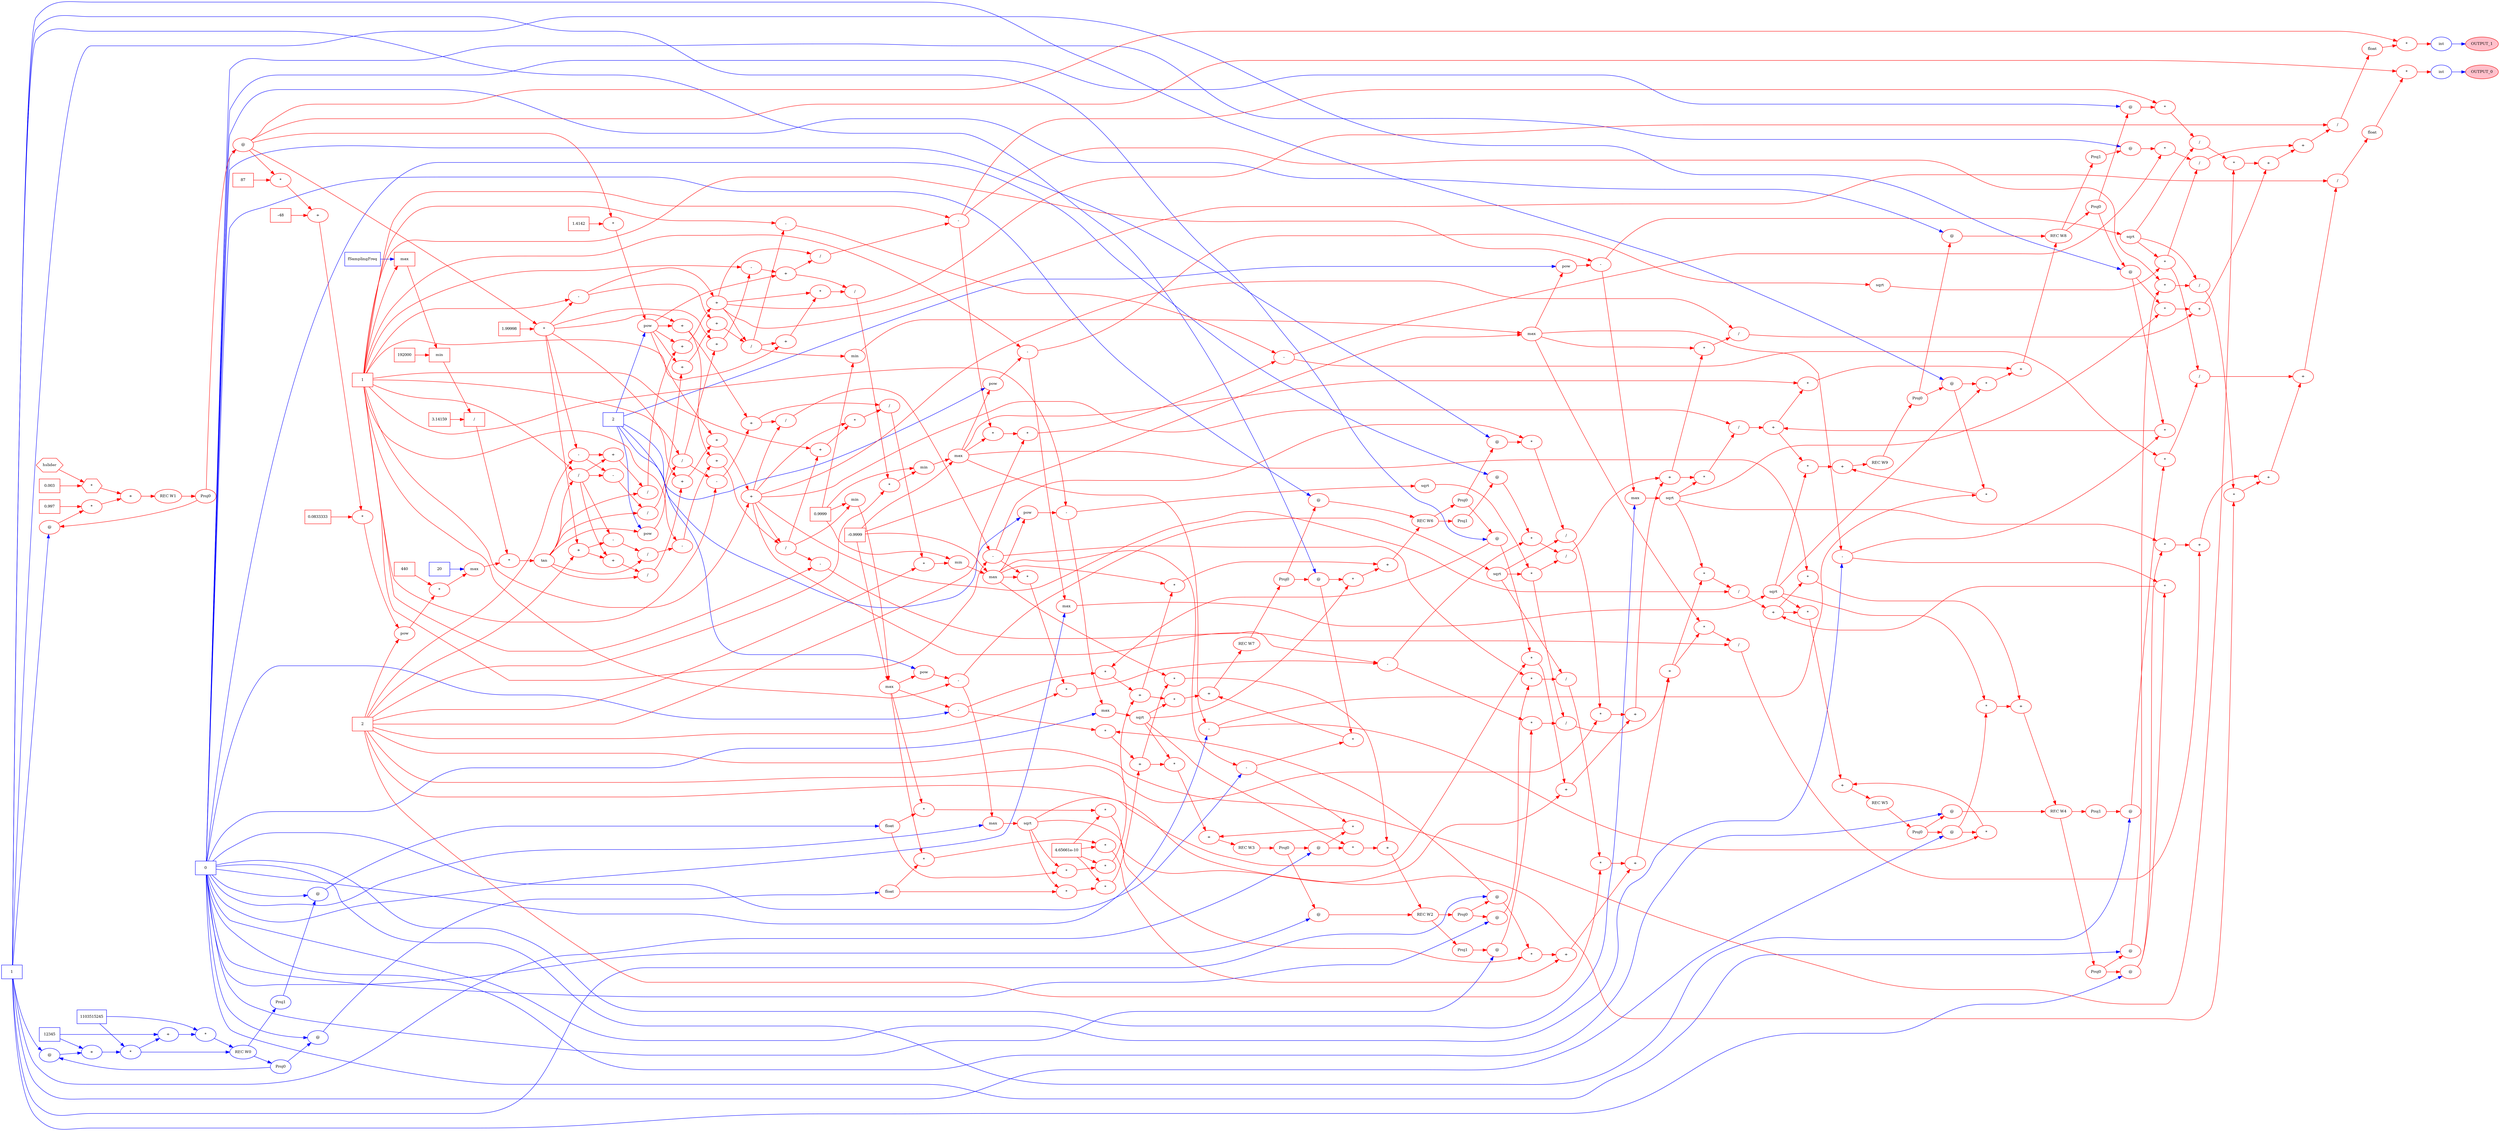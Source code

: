 strict digraph loopgraph {
    rankdir=LR; node [fontsize=10];
S0x7fbb39154310[label="int" color="blue" shape="ellipse"];
S0x7fbb39154920[label="*" color="red" shape="ellipse"];
S0x7fbb39154220[label="float" color="red" shape="ellipse"];
S0x7fbb39154880[label="/" color="red" shape="ellipse"];
S0x7fbb391546b0[label="+" color="red" shape="ellipse"];
S0x7fbb39152890[label="+" color="red" shape="ellipse"];
S0x7fbb39150b80[label="+" color="red" shape="ellipse"];
S0x7fbb3914e660[label="/" color="red" shape="ellipse"];
S0x7fbb3914e5a0[label="*" color="red" shape="ellipse"];
S0x7fbb3914c9b0[label="+" color="red" shape="ellipse"];
S0x7fbb3914a7d0[label="+" color="red" shape="ellipse"];
S0x7fbb39148a00[label="+" color="red" shape="ellipse"];
S0x7fbb39145a10[label="*" color="red" shape="ellipse"];
S0x7fbb39141800[label="4.65661e-10" color="red" shape="box"];
S0x7fbb39141800 -> S0x7fbb39145a10[ color="red"];
S0x7fbb39145840[label="*" color="red" shape="ellipse"];
S0x7fbb39130200[label="float" color="red" shape="ellipse"];
S0x7fbb3925cae0[label="@" color="blue" shape="ellipse"];
S0x7fbb3925c050[label="Proj0" color="blue" shape="ellipse"];
S0x7fbb3925bdb0[label="REC W0" color="blue" shape="ellipse"];
S0x7fbb39141510[label="*" color="blue" shape="ellipse"];
S0x7fbb36c08670[label="1103515245" color="blue" shape="box"];
S0x7fbb36c08670 -> S0x7fbb39141510[ color="blue"];
S0x7fbb39141300[label="+" color="blue" shape="ellipse"];
S0x7fbb39141250[label="*" color="blue" shape="ellipse"];
S0x7fbb36c08670 -> S0x7fbb39141250[ color="blue"];
S0x7fbb39140f50[label="+" color="blue" shape="ellipse"];
S0x7fbb39140ea0[label="@" color="blue" shape="ellipse"];
S0x7fbb3925c050 -> S0x7fbb39140ea0[ color="blue"];
S0x7fbb36e05950[label="1" color="blue" shape="box"];
S0x7fbb36e05950 -> S0x7fbb39140ea0[ color="blue"];
S0x7fbb39140ea0 -> S0x7fbb39140f50[ color="blue"];
S0x7fbb36c08470[label="12345" color="blue" shape="box"];
S0x7fbb36c08470 -> S0x7fbb39140f50[ color="blue"];
S0x7fbb39140f50 -> S0x7fbb39141250[ color="blue"];
S0x7fbb39141250 -> S0x7fbb39141300[ color="blue"];
S0x7fbb36c08470 -> S0x7fbb39141300[ color="blue"];
S0x7fbb39141300 -> S0x7fbb39141510[ color="blue"];
S0x7fbb39141510 -> S0x7fbb3925bdb0[ color="blue"];
S0x7fbb39141250 -> S0x7fbb3925bdb0[ color="blue"];
S0x7fbb3925bdb0 -> S0x7fbb3925c050[ color="blue"];
S0x7fbb3925c050 -> S0x7fbb3925cae0[ color="blue"];
S0x7fbb36e054b0[label="0" color="blue" shape="box"];
S0x7fbb36e054b0 -> S0x7fbb3925cae0[ color="blue"];
S0x7fbb3925cae0 -> S0x7fbb39130200[ color="blue"];
S0x7fbb39130200 -> S0x7fbb39145840[ color="red"];
S0x7fbb39144f30[label="max" color="red" shape="ellipse"];
S0x7fbb36f79960[label="-0.9999" color="red" shape="box"];
S0x7fbb36f79960 -> S0x7fbb39144f30[ color="red"];
S0x7fbb39144eb0[label="min" color="red" shape="ellipse"];
S0x7fbb36d86e80[label="0.9999" color="red" shape="box"];
S0x7fbb36d86e80 -> S0x7fbb39144eb0[ color="red"];
S0x7fbb391455b0[label="/" color="red" shape="ellipse"];
S0x7fbb391447b0[label="+" color="red" shape="ellipse"];
S0x7fbb39142690[label="+" color="red" shape="ellipse"];
S0x7fbb39142230[label="*" color="red" shape="ellipse"];
S0x7fbb36ccbb90[label="1.99998" color="red" shape="box"];
S0x7fbb36ccbb90 -> S0x7fbb39142230[ color="red"];
S0x7fbb3925dd00[label="@" color="red" shape="ellipse"];
S0x7fbb3925d2a0[label="Proj0" color="red" shape="ellipse"];
S0x7fbb3925d040[label="REC W1" color="red" shape="ellipse"];
S0x7fbb39141ff0[label="+" color="red" shape="ellipse"];
S0x7fbb36e18a20[label="*" color="red" shape="hexagon"];
S0x7fbb36d19d60[label="0.003" color="red" shape="box"];
S0x7fbb36d19d60 -> S0x7fbb36e18a20[ color="red"];
S0x7fbb36e16da0[label="hslider" color="red" shape="hexagon"];
S0x7fbb36e16da0 -> S0x7fbb36e18a20[ color="red"];
S0x7fbb36e18a20 -> S0x7fbb39141ff0[ color="red"];
S0x7fbb39141dc0[label="*" color="red" shape="ellipse"];
S0x7fbb36d053e0[label="0.997" color="red" shape="box"];
S0x7fbb36d053e0 -> S0x7fbb39141dc0[ color="red"];
S0x7fbb39141b30[label="@" color="red" shape="ellipse"];
S0x7fbb3925d2a0 -> S0x7fbb39141b30[ color="red"];
S0x7fbb36e05950 -> S0x7fbb39141b30[ color="blue"];
S0x7fbb39141b30 -> S0x7fbb39141dc0[ color="red"];
S0x7fbb39141dc0 -> S0x7fbb39141ff0[ color="red"];
S0x7fbb39141ff0 -> S0x7fbb3925d040[ color="red"];
S0x7fbb3925d040 -> S0x7fbb3925d2a0[ color="red"];
S0x7fbb3925d2a0 -> S0x7fbb3925dd00[ color="red"];
S0x7fbb36e054b0 -> S0x7fbb3925dd00[ color="blue"];
S0x7fbb3925dd00 -> S0x7fbb39142230[ color="red"];
S0x7fbb39142230 -> S0x7fbb39142690[ color="red"];
S0x7fbb3925dfe0[label="pow" color="red" shape="ellipse"];
S0x7fbb3925dd80[label="*" color="red" shape="ellipse"];
S0x7fbb36cc8840[label="1.4142" color="red" shape="box"];
S0x7fbb36cc8840 -> S0x7fbb3925dd80[ color="red"];
S0x7fbb3925dd00 -> S0x7fbb3925dd80[ color="red"];
S0x7fbb3925dd80 -> S0x7fbb3925dfe0[ color="red"];
S0x7fbb36d022f0[label="2" color="blue" shape="box"];
S0x7fbb36d022f0 -> S0x7fbb3925dfe0[ color="blue"];
S0x7fbb3925dfe0 -> S0x7fbb39142690[ color="red"];
S0x7fbb39142690 -> S0x7fbb391447b0[ color="red"];
S0x7fbb39144670[label="-" color="red" shape="ellipse"];
S0x7fbb36e06cf0[label="1" color="red" shape="box"];
S0x7fbb36e06cf0 -> S0x7fbb39144670[ color="red"];
S0x7fbb39144c10[label="/" color="red" shape="ellipse"];
S0x7fbb39144a10[label="-" color="red" shape="ellipse"];
S0x7fbb39142970[label="+" color="red" shape="ellipse"];
S0x7fbb39142230 -> S0x7fbb39142970[ color="red"];
S0x7fbb36d1ec60[label="2" color="red" shape="box"];
S0x7fbb36d1ec60 -> S0x7fbb39142970[ color="red"];
S0x7fbb39142970 -> S0x7fbb39144a10[ color="red"];
S0x7fbb39143a90[label="/" color="red" shape="ellipse"];
S0x7fbb36e06cf0 -> S0x7fbb39143a90[ color="red"];
S0x7fbb39143970[label="tan" color="red" shape="ellipse"];
S0x7fbb391438d0[label="*" color="red" shape="ellipse"];
S0x7fbb36f47d70[label="/" color="red" shape="box"];
S0x7fbb36c98e40[label="3.14159" color="red" shape="box"];
S0x7fbb36c98e40 -> S0x7fbb36f47d70[ color="red"];
S0x7fbb36f44570[label="min" color="red" shape="box"];
S0x7fbb36c98070[label="192000" color="red" shape="box"];
S0x7fbb36c98070 -> S0x7fbb36f44570[ color="red"];
S0x7fbb36f44230[label="max" color="red" shape="box"];
S0x7fbb36e06cf0 -> S0x7fbb36f44230[ color="red"];
S0x7fbb36f43ed0[label="fSamplingFreq" color="blue" shape="box"];
S0x7fbb36f43ed0 -> S0x7fbb36f44230[ color="blue"];
S0x7fbb36f44230 -> S0x7fbb36f44570[ color="red"];
S0x7fbb36f44570 -> S0x7fbb36f47d70[ color="red"];
S0x7fbb36f47d70 -> S0x7fbb391438d0[ color="red"];
S0x7fbb39143360[label="max" color="red" shape="ellipse"];
S0x7fbb391431c0[label="*" color="red" shape="ellipse"];
S0x7fbb36c2f820[label="440" color="red" shape="box"];
S0x7fbb36c2f820 -> S0x7fbb391431c0[ color="red"];
S0x7fbb39143110[label="pow" color="red" shape="ellipse"];
S0x7fbb36d1ec60 -> S0x7fbb39143110[ color="red"];
S0x7fbb39143090[label="*" color="red" shape="ellipse"];
S0x7fbb36c93f50[label="0.0833333" color="red" shape="box"];
S0x7fbb36c93f50 -> S0x7fbb39143090[ color="red"];
S0x7fbb39142ed0[label="+" color="red" shape="ellipse"];
S0x7fbb39142bb0[label="*" color="red" shape="ellipse"];
S0x7fbb39124fa0[label="87" color="red" shape="box"];
S0x7fbb39124fa0 -> S0x7fbb39142bb0[ color="red"];
S0x7fbb3925dd00 -> S0x7fbb39142bb0[ color="red"];
S0x7fbb39142bb0 -> S0x7fbb39142ed0[ color="red"];
S0x7fbb36c93ca0[label="-48" color="red" shape="box"];
S0x7fbb36c93ca0 -> S0x7fbb39142ed0[ color="red"];
S0x7fbb39142ed0 -> S0x7fbb39143090[ color="red"];
S0x7fbb39143090 -> S0x7fbb39143110[ color="red"];
S0x7fbb39143110 -> S0x7fbb391431c0[ color="red"];
S0x7fbb391431c0 -> S0x7fbb39143360[ color="red"];
S0x7fbb36d033a0[label="20" color="blue" shape="box"];
S0x7fbb36d033a0 -> S0x7fbb39143360[ color="blue"];
S0x7fbb39143360 -> S0x7fbb391438d0[ color="red"];
S0x7fbb391438d0 -> S0x7fbb39143970[ color="red"];
S0x7fbb39143970 -> S0x7fbb39143a90[ color="red"];
S0x7fbb39143a90 -> S0x7fbb39144a10[ color="red"];
S0x7fbb39144a10 -> S0x7fbb39144c10[ color="red"];
S0x7fbb39143970 -> S0x7fbb39144c10[ color="red"];
S0x7fbb39144c10 -> S0x7fbb39144670[ color="red"];
S0x7fbb39144670 -> S0x7fbb391447b0[ color="red"];
S0x7fbb391447b0 -> S0x7fbb391455b0[ color="red"];
S0x7fbb39145110[label="+" color="red" shape="ellipse"];
S0x7fbb391448b0[label="+" color="red" shape="ellipse"];
S0x7fbb39144830[label="+" color="red" shape="ellipse"];
S0x7fbb39142230 -> S0x7fbb39144830[ color="red"];
S0x7fbb391454a0[label="/" color="red" shape="ellipse"];
S0x7fbb391452d0[label="+" color="red" shape="ellipse"];
S0x7fbb39142970 -> S0x7fbb391452d0[ color="red"];
S0x7fbb39143a90 -> S0x7fbb391452d0[ color="red"];
S0x7fbb391452d0 -> S0x7fbb391454a0[ color="red"];
S0x7fbb39143970 -> S0x7fbb391454a0[ color="red"];
S0x7fbb391454a0 -> S0x7fbb39144830[ color="red"];
S0x7fbb39144830 -> S0x7fbb391448b0[ color="red"];
S0x7fbb3925dfe0 -> S0x7fbb391448b0[ color="red"];
S0x7fbb391448b0 -> S0x7fbb39145110[ color="red"];
S0x7fbb36e06cf0 -> S0x7fbb39145110[ color="red"];
S0x7fbb39145110 -> S0x7fbb391455b0[ color="red"];
S0x7fbb391455b0 -> S0x7fbb39144eb0[ color="red"];
S0x7fbb39144eb0 -> S0x7fbb39144f30[ color="red"];
S0x7fbb39144f30 -> S0x7fbb39145840[ color="red"];
S0x7fbb39145840 -> S0x7fbb39145a10[ color="red"];
S0x7fbb39145a10 -> S0x7fbb39148a00[ color="red"];
S0x7fbb391488f0[label="*" color="red" shape="ellipse"];
S0x7fbb39145ad0[label="@" color="red" shape="ellipse"];
S0x7fbb3925fdd0[label="Proj0" color="red" shape="ellipse"];
S0x7fbb3925fb30[label="REC W2" color="red" shape="ellipse"];
S0x7fbb39148680[label="+" color="red" shape="ellipse"];
S0x7fbb39147600[label="*" color="red" shape="ellipse"];
S0x7fbb39146570[label="+" color="red" shape="ellipse"];
S0x7fbb39145bd0[label="*" color="red" shape="ellipse"];
S0x7fbb39145ad0 -> S0x7fbb39145bd0[ color="red"];
S0x7fbb39145d40[label="-" color="red" shape="ellipse"];
S0x7fbb36e054b0 -> S0x7fbb39145d40[ color="blue"];
S0x7fbb39144f30 -> S0x7fbb39145d40[ color="red"];
S0x7fbb39145d40 -> S0x7fbb39145bd0[ color="red"];
S0x7fbb39145bd0 -> S0x7fbb39146570[ color="red"];
S0x7fbb39146680[label="*" color="red" shape="ellipse"];
S0x7fbb39141800 -> S0x7fbb39146680[ color="red"];
S0x7fbb391464b0[label="*" color="red" shape="ellipse"];
S0x7fbb39130200 -> S0x7fbb391464b0[ color="red"];
S0x7fbb39146290[label="sqrt" color="red" shape="ellipse"];
S0x7fbb39146170[label="max" color="red" shape="ellipse"];
S0x7fbb36e054b0 -> S0x7fbb39146170[ color="blue"];
S0x7fbb39146040[label="-" color="red" shape="ellipse"];
S0x7fbb36e06cf0 -> S0x7fbb39146040[ color="red"];
S0x7fbb39145fc0[label="pow" color="red" shape="ellipse"];
S0x7fbb39144f30 -> S0x7fbb39145fc0[ color="red"];
S0x7fbb36d022f0 -> S0x7fbb39145fc0[ color="blue"];
S0x7fbb39145fc0 -> S0x7fbb39146040[ color="red"];
S0x7fbb39146040 -> S0x7fbb39146170[ color="red"];
S0x7fbb39146170 -> S0x7fbb39146290[ color="red"];
S0x7fbb39146290 -> S0x7fbb391464b0[ color="red"];
S0x7fbb391464b0 -> S0x7fbb39146680[ color="red"];
S0x7fbb39146680 -> S0x7fbb39146570[ color="red"];
S0x7fbb39146570 -> S0x7fbb39147600[ color="red"];
S0x7fbb39147550[label="max" color="red" shape="ellipse"];
S0x7fbb36f79960 -> S0x7fbb39147550[ color="red"];
S0x7fbb391473d0[label="min" color="red" shape="ellipse"];
S0x7fbb36d86e80 -> S0x7fbb391473d0[ color="red"];
S0x7fbb39147350[label="*" color="red" shape="ellipse"];
S0x7fbb36d1ec60 -> S0x7fbb39147350[ color="red"];
S0x7fbb39147290[label="/" color="red" shape="ellipse"];
S0x7fbb39146b30[label="+" color="red" shape="ellipse"];
S0x7fbb39142690 -> S0x7fbb39146b30[ color="red"];
S0x7fbb39146ab0[label="-" color="red" shape="ellipse"];
S0x7fbb36e06cf0 -> S0x7fbb39146ab0[ color="red"];
S0x7fbb39144290[label="/" color="red" shape="ellipse"];
S0x7fbb36e06cf0 -> S0x7fbb39144290[ color="red"];
S0x7fbb39143f40[label="pow" color="red" shape="ellipse"];
S0x7fbb39143970 -> S0x7fbb39143f40[ color="red"];
S0x7fbb36d022f0 -> S0x7fbb39143f40[ color="blue"];
S0x7fbb39143f40 -> S0x7fbb39144290[ color="red"];
S0x7fbb39144290 -> S0x7fbb39146ab0[ color="red"];
S0x7fbb39146ab0 -> S0x7fbb39146b30[ color="red"];
S0x7fbb39146b30 -> S0x7fbb39147290[ color="red"];
S0x7fbb391471d0[label="*" color="red" shape="ellipse"];
S0x7fbb39145110 -> S0x7fbb391471d0[ color="red"];
S0x7fbb39146fb0[label="+" color="red" shape="ellipse"];
S0x7fbb391455b0 -> S0x7fbb39146fb0[ color="red"];
S0x7fbb36e06cf0 -> S0x7fbb39146fb0[ color="red"];
S0x7fbb39146fb0 -> S0x7fbb391471d0[ color="red"];
S0x7fbb391471d0 -> S0x7fbb39147290[ color="red"];
S0x7fbb39147290 -> S0x7fbb39147350[ color="red"];
S0x7fbb39147350 -> S0x7fbb391473d0[ color="red"];
S0x7fbb391473d0 -> S0x7fbb39147550[ color="red"];
S0x7fbb39147550 -> S0x7fbb39147600[ color="red"];
S0x7fbb39147600 -> S0x7fbb39148680[ color="red"];
S0x7fbb39148570[label="*" color="red" shape="ellipse"];
S0x7fbb39147830[label="@" color="red" shape="ellipse"];
S0x7fbb36ffa980[label="Proj0" color="red" shape="ellipse"];
S0x7fbb36ffa720[label="REC W3" color="red" shape="ellipse"];
S0x7fbb391481f0[label="+" color="red" shape="ellipse"];
S0x7fbb39147a40[label="*" color="red" shape="ellipse"];
S0x7fbb39147830 -> S0x7fbb39147a40[ color="red"];
S0x7fbb39147af0[label="-" color="red" shape="ellipse"];
S0x7fbb36e054b0 -> S0x7fbb39147af0[ color="blue"];
S0x7fbb39147550 -> S0x7fbb39147af0[ color="red"];
S0x7fbb39147af0 -> S0x7fbb39147a40[ color="red"];
S0x7fbb39147a40 -> S0x7fbb391481f0[ color="red"];
S0x7fbb391480b0[label="*" color="red" shape="ellipse"];
S0x7fbb39146570 -> S0x7fbb391480b0[ color="red"];
S0x7fbb39148030[label="sqrt" color="red" shape="ellipse"];
S0x7fbb39147f10[label="max" color="red" shape="ellipse"];
S0x7fbb36e054b0 -> S0x7fbb39147f10[ color="blue"];
S0x7fbb39147e90[label="-" color="red" shape="ellipse"];
S0x7fbb36e06cf0 -> S0x7fbb39147e90[ color="red"];
S0x7fbb39147d90[label="pow" color="red" shape="ellipse"];
S0x7fbb39147550 -> S0x7fbb39147d90[ color="red"];
S0x7fbb36d022f0 -> S0x7fbb39147d90[ color="blue"];
S0x7fbb39147d90 -> S0x7fbb39147e90[ color="red"];
S0x7fbb39147e90 -> S0x7fbb39147f10[ color="red"];
S0x7fbb39147f10 -> S0x7fbb39148030[ color="red"];
S0x7fbb39148030 -> S0x7fbb391480b0[ color="red"];
S0x7fbb391480b0 -> S0x7fbb391481f0[ color="red"];
S0x7fbb391481f0 -> S0x7fbb36ffa720[ color="red"];
S0x7fbb36ffa720 -> S0x7fbb36ffa980[ color="red"];
S0x7fbb36ffa980 -> S0x7fbb39147830[ color="red"];
S0x7fbb36e05950 -> S0x7fbb39147830[ color="blue"];
S0x7fbb39147830 -> S0x7fbb39148570[ color="red"];
S0x7fbb39148030 -> S0x7fbb39148570[ color="red"];
S0x7fbb39148570 -> S0x7fbb39148680[ color="red"];
S0x7fbb39148680 -> S0x7fbb3925fb30[ color="red"];
S0x7fbb36ffb7f0[label="@" color="red" shape="ellipse"];
S0x7fbb36ffa980 -> S0x7fbb36ffb7f0[ color="red"];
S0x7fbb36e054b0 -> S0x7fbb36ffb7f0[ color="blue"];
S0x7fbb36ffb7f0 -> S0x7fbb3925fb30[ color="red"];
S0x7fbb3925fb30 -> S0x7fbb3925fdd0[ color="red"];
S0x7fbb3925fdd0 -> S0x7fbb39145ad0[ color="red"];
S0x7fbb36e05950 -> S0x7fbb39145ad0[ color="blue"];
S0x7fbb39145ad0 -> S0x7fbb391488f0[ color="red"];
S0x7fbb39146290 -> S0x7fbb391488f0[ color="red"];
S0x7fbb391488f0 -> S0x7fbb39148a00[ color="red"];
S0x7fbb39148a00 -> S0x7fbb3914a7d0[ color="red"];
S0x7fbb3914aae0[label="*" color="red" shape="ellipse"];
S0x7fbb36d1ec60 -> S0x7fbb3914aae0[ color="red"];
S0x7fbb3914ab80[label="/" color="red" shape="ellipse"];
S0x7fbb3914a4b0[label="*" color="red" shape="ellipse"];
S0x7fbb36ffbd70[label="@" color="red" shape="ellipse"];
S0x7fbb3925fdd0 -> S0x7fbb36ffbd70[ color="red"];
S0x7fbb36e054b0 -> S0x7fbb36ffbd70[ color="blue"];
S0x7fbb36ffbd70 -> S0x7fbb3914a4b0[ color="red"];
S0x7fbb39149b70[label="-" color="red" shape="ellipse"];
S0x7fbb36e06cf0 -> S0x7fbb39149b70[ color="red"];
S0x7fbb39146cd0[label="/" color="red" shape="ellipse"];
S0x7fbb39146b30 -> S0x7fbb39146cd0[ color="red"];
S0x7fbb39145110 -> S0x7fbb39146cd0[ color="red"];
S0x7fbb39146cd0 -> S0x7fbb39149b70[ color="red"];
S0x7fbb39149b70 -> S0x7fbb3914a4b0[ color="red"];
S0x7fbb3914a4b0 -> S0x7fbb3914ab80[ color="red"];
S0x7fbb39149ee0[label="sqrt" color="red" shape="ellipse"];
S0x7fbb39146040 -> S0x7fbb39149ee0[ color="red"];
S0x7fbb39149ee0 -> S0x7fbb3914ab80[ color="red"];
S0x7fbb3914ab80 -> S0x7fbb3914aae0[ color="red"];
S0x7fbb3914aae0 -> S0x7fbb3914a7d0[ color="red"];
S0x7fbb3914a7d0 -> S0x7fbb3914c9b0[ color="red"];
S0x7fbb3914c910[label="/" color="red" shape="ellipse"];
S0x7fbb3914c290[label="*" color="red" shape="ellipse"];
S0x7fbb3914bbc0[label="-" color="red" shape="ellipse"];
S0x7fbb3914b280[label="-" color="red" shape="ellipse"];
S0x7fbb36e06cf0 -> S0x7fbb3914b280[ color="red"];
S0x7fbb391455b0 -> S0x7fbb3914b280[ color="red"];
S0x7fbb3914b280 -> S0x7fbb3914bbc0[ color="red"];
S0x7fbb3914bb40[label="*" color="red" shape="ellipse"];
S0x7fbb36d1ec60 -> S0x7fbb3914bb40[ color="red"];
S0x7fbb3914b5a0[label="*" color="red" shape="ellipse"];
S0x7fbb39147550 -> S0x7fbb3914b5a0[ color="red"];
S0x7fbb39149b70 -> S0x7fbb3914b5a0[ color="red"];
S0x7fbb3914b5a0 -> S0x7fbb3914bb40[ color="red"];
S0x7fbb3914bb40 -> S0x7fbb3914bbc0[ color="red"];
S0x7fbb3914bbc0 -> S0x7fbb3914c290[ color="red"];
S0x7fbb393011a0[label="@" color="red" shape="ellipse"];
S0x7fbb393010a0[label="Proj1" color="red" shape="ellipse"];
S0x7fbb3925fb30 -> S0x7fbb393010a0[ color="red"];
S0x7fbb393010a0 -> S0x7fbb393011a0[ color="red"];
S0x7fbb36e054b0 -> S0x7fbb393011a0[ color="blue"];
S0x7fbb393011a0 -> S0x7fbb3914c290[ color="red"];
S0x7fbb3914c290 -> S0x7fbb3914c910[ color="red"];
S0x7fbb3914b840[label="*" color="red" shape="ellipse"];
S0x7fbb39149ee0 -> S0x7fbb3914b840[ color="red"];
S0x7fbb3914be50[label="sqrt" color="red" shape="ellipse"];
S0x7fbb39147e90 -> S0x7fbb3914be50[ color="red"];
S0x7fbb3914be50 -> S0x7fbb3914b840[ color="red"];
S0x7fbb3914b840 -> S0x7fbb3914c910[ color="red"];
S0x7fbb3914c910 -> S0x7fbb3914c9b0[ color="red"];
S0x7fbb3914c9b0 -> S0x7fbb3914e5a0[ color="red"];
S0x7fbb3914dd80[label="max" color="red" shape="ellipse"];
S0x7fbb36f79960 -> S0x7fbb3914dd80[ color="red"];
S0x7fbb3914e410[label="min" color="red" shape="ellipse"];
S0x7fbb36d86e80 -> S0x7fbb3914e410[ color="red"];
S0x7fbb3914e0d0[label="/" color="red" shape="ellipse"];
S0x7fbb3914d7e0[label="+" color="red" shape="ellipse"];
S0x7fbb3914d350[label="+" color="red" shape="ellipse"];
S0x7fbb3914db60[label="/" color="red" shape="ellipse"];
S0x7fbb3914d9a0[label="-" color="red" shape="ellipse"];
S0x7fbb39143a90 -> S0x7fbb3914d9a0[ color="red"];
S0x7fbb3914caa0[label="-" color="red" shape="ellipse"];
S0x7fbb36d1ec60 -> S0x7fbb3914caa0[ color="red"];
S0x7fbb39142230 -> S0x7fbb3914caa0[ color="red"];
S0x7fbb3914caa0 -> S0x7fbb3914d9a0[ color="red"];
S0x7fbb3914d9a0 -> S0x7fbb3914db60[ color="red"];
S0x7fbb39143970 -> S0x7fbb3914db60[ color="red"];
S0x7fbb3914db60 -> S0x7fbb3914d350[ color="red"];
S0x7fbb3925dfe0 -> S0x7fbb3914d350[ color="red"];
S0x7fbb3914d350 -> S0x7fbb3914d7e0[ color="red"];
S0x7fbb3914cc00[label="-" color="red" shape="ellipse"];
S0x7fbb36e06cf0 -> S0x7fbb3914cc00[ color="red"];
S0x7fbb39142230 -> S0x7fbb3914cc00[ color="red"];
S0x7fbb3914cc00 -> S0x7fbb3914d7e0[ color="red"];
S0x7fbb3914d7e0 -> S0x7fbb3914e0d0[ color="red"];
S0x7fbb3914e050[label="+" color="red" shape="ellipse"];
S0x7fbb3914df90[label="+" color="red" shape="ellipse"];
S0x7fbb3914e310[label="/" color="red" shape="ellipse"];
S0x7fbb3914e150[label="+" color="red" shape="ellipse"];
S0x7fbb39143a90 -> S0x7fbb3914e150[ color="red"];
S0x7fbb3914caa0 -> S0x7fbb3914e150[ color="red"];
S0x7fbb3914e150 -> S0x7fbb3914e310[ color="red"];
S0x7fbb39143970 -> S0x7fbb3914e310[ color="red"];
S0x7fbb3914e310 -> S0x7fbb3914df90[ color="red"];
S0x7fbb3925dfe0 -> S0x7fbb3914df90[ color="red"];
S0x7fbb3914df90 -> S0x7fbb3914e050[ color="red"];
S0x7fbb3914cc00 -> S0x7fbb3914e050[ color="red"];
S0x7fbb3914e050 -> S0x7fbb3914e0d0[ color="red"];
S0x7fbb3914e0d0 -> S0x7fbb3914e410[ color="red"];
S0x7fbb3914e410 -> S0x7fbb3914dd80[ color="red"];
S0x7fbb3914dd80 -> S0x7fbb3914e5a0[ color="red"];
S0x7fbb3914e5a0 -> S0x7fbb3914e660[ color="red"];
S0x7fbb39145110 -> S0x7fbb3914e660[ color="red"];
S0x7fbb3914e660 -> S0x7fbb39150b80[ color="red"];
S0x7fbb39150970[label="*" color="red" shape="ellipse"];
S0x7fbb3914e7d0[label="@" color="red" shape="ellipse"];
S0x7fbb39302e10[label="Proj0" color="red" shape="ellipse"];
S0x7fbb39302b70[label="REC W4" color="red" shape="ellipse"];
S0x7fbb391507d0[label="+" color="red" shape="ellipse"];
S0x7fbb36e58bd0[label="*" color="red" shape="ellipse"];
S0x7fbb36e589b0[label="max" color="red" shape="ellipse"];
S0x7fbb36f79960 -> S0x7fbb36e589b0[ color="red"];
S0x7fbb36e58890[label="min" color="red" shape="ellipse"];
S0x7fbb36d86e80 -> S0x7fbb36e58890[ color="red"];
S0x7fbb36e58810[label="*" color="red" shape="ellipse"];
S0x7fbb36d1ec60 -> S0x7fbb36e58810[ color="red"];
S0x7fbb36e58790[label="/" color="red" shape="ellipse"];
S0x7fbb3914f880[label="+" color="red" shape="ellipse"];
S0x7fbb3925dfe0 -> S0x7fbb3914f880[ color="red"];
S0x7fbb3914f800[label="-" color="red" shape="ellipse"];
S0x7fbb36e06cf0 -> S0x7fbb3914f800[ color="red"];
S0x7fbb3914f780[label="+" color="red" shape="ellipse"];
S0x7fbb39142230 -> S0x7fbb3914f780[ color="red"];
S0x7fbb39144290 -> S0x7fbb3914f780[ color="red"];
S0x7fbb3914f780 -> S0x7fbb3914f800[ color="red"];
S0x7fbb3914f800 -> S0x7fbb3914f880[ color="red"];
S0x7fbb3914f880 -> S0x7fbb36e58790[ color="red"];
S0x7fbb36e58710[label="*" color="red" shape="ellipse"];
S0x7fbb36e58570[label="+" color="red" shape="ellipse"];
S0x7fbb3914e0d0 -> S0x7fbb36e58570[ color="red"];
S0x7fbb36e06cf0 -> S0x7fbb36e58570[ color="red"];
S0x7fbb36e58570 -> S0x7fbb36e58710[ color="red"];
S0x7fbb3914e050 -> S0x7fbb36e58710[ color="red"];
S0x7fbb36e58710 -> S0x7fbb36e58790[ color="red"];
S0x7fbb36e58790 -> S0x7fbb36e58810[ color="red"];
S0x7fbb36e58810 -> S0x7fbb36e58890[ color="red"];
S0x7fbb36e58890 -> S0x7fbb36e589b0[ color="red"];
S0x7fbb36e589b0 -> S0x7fbb36e58bd0[ color="red"];
S0x7fbb3914f370[label="+" color="red" shape="ellipse"];
S0x7fbb3914e9b0[label="*" color="red" shape="ellipse"];
S0x7fbb3914e7d0 -> S0x7fbb3914e9b0[ color="red"];
S0x7fbb3914ea60[label="-" color="red" shape="ellipse"];
S0x7fbb36e054b0 -> S0x7fbb3914ea60[ color="blue"];
S0x7fbb3914dd80 -> S0x7fbb3914ea60[ color="red"];
S0x7fbb3914ea60 -> S0x7fbb3914e9b0[ color="red"];
S0x7fbb3914e9b0 -> S0x7fbb3914f370[ color="red"];
S0x7fbb3914f2b0[label="/" color="red" shape="ellipse"];
S0x7fbb3914f1f0[label="*" color="red" shape="ellipse"];
S0x7fbb3914c9b0 -> S0x7fbb3914f1f0[ color="red"];
S0x7fbb3914efa0[label="sqrt" color="red" shape="ellipse"];
S0x7fbb3914ee80[label="max" color="red" shape="ellipse"];
S0x7fbb36e054b0 -> S0x7fbb3914ee80[ color="blue"];
S0x7fbb3914ee00[label="-" color="red" shape="ellipse"];
S0x7fbb36e06cf0 -> S0x7fbb3914ee00[ color="red"];
S0x7fbb3914ed00[label="pow" color="red" shape="ellipse"];
S0x7fbb3914dd80 -> S0x7fbb3914ed00[ color="red"];
S0x7fbb36d022f0 -> S0x7fbb3914ed00[ color="blue"];
S0x7fbb3914ed00 -> S0x7fbb3914ee00[ color="red"];
S0x7fbb3914ee00 -> S0x7fbb3914ee80[ color="red"];
S0x7fbb3914ee80 -> S0x7fbb3914efa0[ color="red"];
S0x7fbb3914efa0 -> S0x7fbb3914f1f0[ color="red"];
S0x7fbb3914f1f0 -> S0x7fbb3914f2b0[ color="red"];
S0x7fbb39145110 -> S0x7fbb3914f2b0[ color="red"];
S0x7fbb3914f2b0 -> S0x7fbb3914f370[ color="red"];
S0x7fbb3914f370 -> S0x7fbb36e58bd0[ color="red"];
S0x7fbb36e58bd0 -> S0x7fbb391507d0[ color="red"];
S0x7fbb391505e0[label="*" color="red" shape="ellipse"];
S0x7fbb36e58d60[label="@" color="red" shape="ellipse"];
S0x7fbb393052f0[label="Proj0" color="red" shape="ellipse"];
S0x7fbb39305090[label="REC W5" color="red" shape="ellipse"];
S0x7fbb39150470[label="+" color="red" shape="ellipse"];
S0x7fbb3914fd30[label="*" color="red" shape="ellipse"];
S0x7fbb36e58d60 -> S0x7fbb3914fd30[ color="red"];
S0x7fbb3914fbb0[label="-" color="red" shape="ellipse"];
S0x7fbb36e054b0 -> S0x7fbb3914fbb0[ color="blue"];
S0x7fbb36e589b0 -> S0x7fbb3914fbb0[ color="red"];
S0x7fbb3914fbb0 -> S0x7fbb3914fd30[ color="red"];
S0x7fbb3914fd30 -> S0x7fbb39150470[ color="red"];
S0x7fbb39150330[label="*" color="red" shape="ellipse"];
S0x7fbb3914f370 -> S0x7fbb39150330[ color="red"];
S0x7fbb391502b0[label="sqrt" color="red" shape="ellipse"];
S0x7fbb39150190[label="max" color="red" shape="ellipse"];
S0x7fbb36e054b0 -> S0x7fbb39150190[ color="blue"];
S0x7fbb39150110[label="-" color="red" shape="ellipse"];
S0x7fbb36e06cf0 -> S0x7fbb39150110[ color="red"];
S0x7fbb39150010[label="pow" color="red" shape="ellipse"];
S0x7fbb36e589b0 -> S0x7fbb39150010[ color="red"];
S0x7fbb36d022f0 -> S0x7fbb39150010[ color="blue"];
S0x7fbb39150010 -> S0x7fbb39150110[ color="red"];
S0x7fbb39150110 -> S0x7fbb39150190[ color="red"];
S0x7fbb39150190 -> S0x7fbb391502b0[ color="red"];
S0x7fbb391502b0 -> S0x7fbb39150330[ color="red"];
S0x7fbb39150330 -> S0x7fbb39150470[ color="red"];
S0x7fbb39150470 -> S0x7fbb39305090[ color="red"];
S0x7fbb39305090 -> S0x7fbb393052f0[ color="red"];
S0x7fbb393052f0 -> S0x7fbb36e58d60[ color="red"];
S0x7fbb36e05950 -> S0x7fbb36e58d60[ color="blue"];
S0x7fbb36e58d60 -> S0x7fbb391505e0[ color="red"];
S0x7fbb391502b0 -> S0x7fbb391505e0[ color="red"];
S0x7fbb391505e0 -> S0x7fbb391507d0[ color="red"];
S0x7fbb391507d0 -> S0x7fbb39302b70[ color="red"];
S0x7fbb39306160[label="@" color="red" shape="ellipse"];
S0x7fbb393052f0 -> S0x7fbb39306160[ color="red"];
S0x7fbb36e054b0 -> S0x7fbb39306160[ color="blue"];
S0x7fbb39306160 -> S0x7fbb39302b70[ color="red"];
S0x7fbb39302b70 -> S0x7fbb39302e10[ color="red"];
S0x7fbb39302e10 -> S0x7fbb3914e7d0[ color="red"];
S0x7fbb36e05950 -> S0x7fbb3914e7d0[ color="blue"];
S0x7fbb3914e7d0 -> S0x7fbb39150970[ color="red"];
S0x7fbb3914efa0 -> S0x7fbb39150970[ color="red"];
S0x7fbb39150970 -> S0x7fbb39150b80[ color="red"];
S0x7fbb39150b80 -> S0x7fbb39152890[ color="red"];
S0x7fbb391529d0[label="*" color="red" shape="ellipse"];
S0x7fbb36d1ec60 -> S0x7fbb391529d0[ color="red"];
S0x7fbb39152930[label="/" color="red" shape="ellipse"];
S0x7fbb39152200[label="*" color="red" shape="ellipse"];
S0x7fbb391518e0[label="-" color="red" shape="ellipse"];
S0x7fbb36e06cf0 -> S0x7fbb391518e0[ color="red"];
S0x7fbb3914fab0[label="/" color="red" shape="ellipse"];
S0x7fbb3914f880 -> S0x7fbb3914fab0[ color="red"];
S0x7fbb3914e050 -> S0x7fbb3914fab0[ color="red"];
S0x7fbb3914fab0 -> S0x7fbb391518e0[ color="red"];
S0x7fbb391518e0 -> S0x7fbb39152200[ color="red"];
S0x7fbb393066b0[label="@" color="red" shape="ellipse"];
S0x7fbb39302e10 -> S0x7fbb393066b0[ color="red"];
S0x7fbb36e054b0 -> S0x7fbb393066b0[ color="blue"];
S0x7fbb393066b0 -> S0x7fbb39152200[ color="red"];
S0x7fbb39152200 -> S0x7fbb39152930[ color="red"];
S0x7fbb391516d0[label="sqrt" color="red" shape="ellipse"];
S0x7fbb3914ee00 -> S0x7fbb391516d0[ color="red"];
S0x7fbb391516d0 -> S0x7fbb39152930[ color="red"];
S0x7fbb39152930 -> S0x7fbb391529d0[ color="red"];
S0x7fbb391529d0 -> S0x7fbb39152890[ color="red"];
S0x7fbb39152890 -> S0x7fbb391546b0[ color="red"];
S0x7fbb39154610[label="/" color="red" shape="ellipse"];
S0x7fbb39153f90[label="*" color="red" shape="ellipse"];
S0x7fbb391204d0[label="@" color="red" shape="ellipse"];
S0x7fbb391203d0[label="Proj1" color="red" shape="ellipse"];
S0x7fbb39302b70 -> S0x7fbb391203d0[ color="red"];
S0x7fbb391203d0 -> S0x7fbb391204d0[ color="red"];
S0x7fbb36e054b0 -> S0x7fbb391204d0[ color="blue"];
S0x7fbb391204d0 -> S0x7fbb39153f90[ color="red"];
S0x7fbb39153900[label="-" color="red" shape="ellipse"];
S0x7fbb39152540[label="-" color="red" shape="ellipse"];
S0x7fbb36e06cf0 -> S0x7fbb39152540[ color="red"];
S0x7fbb3914e0d0 -> S0x7fbb39152540[ color="red"];
S0x7fbb39152540 -> S0x7fbb39153900[ color="red"];
S0x7fbb39153880[label="*" color="red" shape="ellipse"];
S0x7fbb36d1ec60 -> S0x7fbb39153880[ color="red"];
S0x7fbb39152600[label="*" color="red" shape="ellipse"];
S0x7fbb36e589b0 -> S0x7fbb39152600[ color="red"];
S0x7fbb391518e0 -> S0x7fbb39152600[ color="red"];
S0x7fbb39152600 -> S0x7fbb39153880[ color="red"];
S0x7fbb39153880 -> S0x7fbb39153900[ color="red"];
S0x7fbb39153900 -> S0x7fbb39153f90[ color="red"];
S0x7fbb39153f90 -> S0x7fbb39154610[ color="red"];
S0x7fbb39153570[label="*" color="red" shape="ellipse"];
S0x7fbb391516d0 -> S0x7fbb39153570[ color="red"];
S0x7fbb39153b90[label="sqrt" color="red" shape="ellipse"];
S0x7fbb39150110 -> S0x7fbb39153b90[ color="red"];
S0x7fbb39153b90 -> S0x7fbb39153570[ color="red"];
S0x7fbb39153570 -> S0x7fbb39154610[ color="red"];
S0x7fbb39154610 -> S0x7fbb391546b0[ color="red"];
S0x7fbb391546b0 -> S0x7fbb39154880[ color="red"];
S0x7fbb3914e050 -> S0x7fbb39154880[ color="red"];
S0x7fbb39154880 -> S0x7fbb39154220[ color="red"];
S0x7fbb39154220 -> S0x7fbb39154920[ color="red"];
S0x7fbb3925dd00 -> S0x7fbb39154920[ color="red"];
S0x7fbb39154920 -> S0x7fbb39154310[ color="red"];
OUTPUT_0[color="red2" style="filled" fillcolor="pink"];
S0x7fbb39154310 -> OUTPUT_0[ color="blue"];
S0x7fbb3915a740[label="int" color="blue" shape="ellipse"];
S0x7fbb3915ab80[label="*" color="red" shape="ellipse"];
S0x7fbb3915a490[label="float" color="red" shape="ellipse"];
S0x7fbb3915aac0[label="/" color="red" shape="ellipse"];
S0x7fbb3915a550[label="+" color="red" shape="ellipse"];
S0x7fbb39159e90[label="+" color="red" shape="ellipse"];
S0x7fbb391591d0[label="+" color="red" shape="ellipse"];
S0x7fbb39157860[label="/" color="red" shape="ellipse"];
S0x7fbb391577e0[label="*" color="red" shape="ellipse"];
S0x7fbb3914dd80 -> S0x7fbb391577e0[ color="red"];
S0x7fbb391576c0[label="+" color="red" shape="ellipse"];
S0x7fbb39157000[label="+" color="red" shape="ellipse"];
S0x7fbb39156330[label="+" color="red" shape="ellipse"];
S0x7fbb39154d70[label="*" color="red" shape="ellipse"];
S0x7fbb39141800 -> S0x7fbb39154d70[ color="red"];
S0x7fbb39154ba0[label="*" color="red" shape="ellipse"];
S0x7fbb39139ba0[label="float" color="red" shape="ellipse"];
S0x7fbb39260440[label="@" color="blue" shape="ellipse"];
S0x7fbb39260340[label="Proj1" color="blue" shape="ellipse"];
S0x7fbb3925bdb0 -> S0x7fbb39260340[ color="blue"];
S0x7fbb39260340 -> S0x7fbb39260440[ color="blue"];
S0x7fbb36e054b0 -> S0x7fbb39260440[ color="blue"];
S0x7fbb39260440 -> S0x7fbb39139ba0[ color="blue"];
S0x7fbb39139ba0 -> S0x7fbb39154ba0[ color="red"];
S0x7fbb39144f30 -> S0x7fbb39154ba0[ color="red"];
S0x7fbb39154ba0 -> S0x7fbb39154d70[ color="red"];
S0x7fbb39154d70 -> S0x7fbb39156330[ color="red"];
S0x7fbb391563c0[label="*" color="red" shape="ellipse"];
S0x7fbb39146290 -> S0x7fbb391563c0[ color="red"];
S0x7fbb39154e30[label="@" color="red" shape="ellipse"];
S0x7fbb39260b10[label="Proj0" color="red" shape="ellipse"];
S0x7fbb39260870[label="REC W6" color="red" shape="ellipse"];
S0x7fbb39155ef0[label="+" color="red" shape="ellipse"];
S0x7fbb39155510[label="*" color="red" shape="ellipse"];
S0x7fbb39147550 -> S0x7fbb39155510[ color="red"];
S0x7fbb39155310[label="+" color="red" shape="ellipse"];
S0x7fbb39154ff0[label="*" color="red" shape="ellipse"];
S0x7fbb39145d40 -> S0x7fbb39154ff0[ color="red"];
S0x7fbb39154e30 -> S0x7fbb39154ff0[ color="red"];
S0x7fbb39154ff0 -> S0x7fbb39155310[ color="red"];
S0x7fbb391550d0[label="*" color="red" shape="ellipse"];
S0x7fbb39141800 -> S0x7fbb391550d0[ color="red"];
S0x7fbb391551f0[label="*" color="red" shape="ellipse"];
S0x7fbb39139ba0 -> S0x7fbb391551f0[ color="red"];
S0x7fbb39146290 -> S0x7fbb391551f0[ color="red"];
S0x7fbb391551f0 -> S0x7fbb391550d0[ color="red"];
S0x7fbb391550d0 -> S0x7fbb39155310[ color="red"];
S0x7fbb39155310 -> S0x7fbb39155510[ color="red"];
S0x7fbb39155510 -> S0x7fbb39155ef0[ color="red"];
S0x7fbb39155f70[label="*" color="red" shape="ellipse"];
S0x7fbb39148030 -> S0x7fbb39155f70[ color="red"];
S0x7fbb391557d0[label="@" color="red" shape="ellipse"];
S0x7fbb39122100[label="Proj0" color="red" shape="ellipse"];
S0x7fbb39121ea0[label="REC W7" color="red" shape="ellipse"];
S0x7fbb39155a40[label="+" color="red" shape="ellipse"];
S0x7fbb39155960[label="*" color="red" shape="ellipse"];
S0x7fbb39147af0 -> S0x7fbb39155960[ color="red"];
S0x7fbb391557d0 -> S0x7fbb39155960[ color="red"];
S0x7fbb39155960 -> S0x7fbb39155a40[ color="red"];
S0x7fbb39155b60[label="*" color="red" shape="ellipse"];
S0x7fbb39148030 -> S0x7fbb39155b60[ color="red"];
S0x7fbb39155310 -> S0x7fbb39155b60[ color="red"];
S0x7fbb39155b60 -> S0x7fbb39155a40[ color="red"];
S0x7fbb39155a40 -> S0x7fbb39121ea0[ color="red"];
S0x7fbb39121ea0 -> S0x7fbb39122100[ color="red"];
S0x7fbb39122100 -> S0x7fbb391557d0[ color="red"];
S0x7fbb36e05950 -> S0x7fbb391557d0[ color="blue"];
S0x7fbb391557d0 -> S0x7fbb39155f70[ color="red"];
S0x7fbb39155f70 -> S0x7fbb39155ef0[ color="red"];
S0x7fbb39155ef0 -> S0x7fbb39260870[ color="red"];
S0x7fbb39306d70[label="@" color="red" shape="ellipse"];
S0x7fbb39122100 -> S0x7fbb39306d70[ color="red"];
S0x7fbb36e054b0 -> S0x7fbb39306d70[ color="blue"];
S0x7fbb39306d70 -> S0x7fbb39260870[ color="red"];
S0x7fbb39260870 -> S0x7fbb39260b10[ color="red"];
S0x7fbb39260b10 -> S0x7fbb39154e30[ color="red"];
S0x7fbb36e05950 -> S0x7fbb39154e30[ color="blue"];
S0x7fbb39154e30 -> S0x7fbb391563c0[ color="red"];
S0x7fbb391563c0 -> S0x7fbb39156330[ color="red"];
S0x7fbb39156330 -> S0x7fbb39157000[ color="red"];
S0x7fbb39157120[label="*" color="red" shape="ellipse"];
S0x7fbb36d1ec60 -> S0x7fbb39157120[ color="red"];
S0x7fbb391570a0[label="/" color="red" shape="ellipse"];
S0x7fbb39156970[label="*" color="red" shape="ellipse"];
S0x7fbb39149b70 -> S0x7fbb39156970[ color="red"];
S0x7fbb39307360[label="@" color="red" shape="ellipse"];
S0x7fbb39260b10 -> S0x7fbb39307360[ color="red"];
S0x7fbb36e054b0 -> S0x7fbb39307360[ color="blue"];
S0x7fbb39307360 -> S0x7fbb39156970[ color="red"];
S0x7fbb39156970 -> S0x7fbb391570a0[ color="red"];
S0x7fbb39149ee0 -> S0x7fbb391570a0[ color="red"];
S0x7fbb391570a0 -> S0x7fbb39157120[ color="red"];
S0x7fbb39157120 -> S0x7fbb39157000[ color="red"];
S0x7fbb39157000 -> S0x7fbb391576c0[ color="red"];
S0x7fbb39157950[label="/" color="red" shape="ellipse"];
S0x7fbb39156f20[label="*" color="red" shape="ellipse"];
S0x7fbb3914bbc0 -> S0x7fbb39156f20[ color="red"];
S0x7fbb39307b00[label="@" color="red" shape="ellipse"];
S0x7fbb39307a00[label="Proj1" color="red" shape="ellipse"];
S0x7fbb39260870 -> S0x7fbb39307a00[ color="red"];
S0x7fbb39307a00 -> S0x7fbb39307b00[ color="red"];
S0x7fbb36e054b0 -> S0x7fbb39307b00[ color="blue"];
S0x7fbb39307b00 -> S0x7fbb39156f20[ color="red"];
S0x7fbb39156f20 -> S0x7fbb39157950[ color="red"];
S0x7fbb3914b840 -> S0x7fbb39157950[ color="red"];
S0x7fbb39157950 -> S0x7fbb391576c0[ color="red"];
S0x7fbb391576c0 -> S0x7fbb391577e0[ color="red"];
S0x7fbb391577e0 -> S0x7fbb39157860[ color="red"];
S0x7fbb39145110 -> S0x7fbb39157860[ color="red"];
S0x7fbb39157860 -> S0x7fbb391591d0[ color="red"];
S0x7fbb39159260[label="*" color="red" shape="ellipse"];
S0x7fbb3914efa0 -> S0x7fbb39159260[ color="red"];
S0x7fbb39157a80[label="@" color="red" shape="ellipse"];
S0x7fbb39308210[label="Proj0" color="red" shape="ellipse"];
S0x7fbb39307f70[label="REC W8" color="red" shape="ellipse"];
S0x7fbb39158d90[label="+" color="red" shape="ellipse"];
S0x7fbb39158480[label="*" color="red" shape="ellipse"];
S0x7fbb36e589b0 -> S0x7fbb39158480[ color="red"];
S0x7fbb39158010[label="+" color="red" shape="ellipse"];
S0x7fbb39157ea0[label="*" color="red" shape="ellipse"];
S0x7fbb3914ea60 -> S0x7fbb39157ea0[ color="red"];
S0x7fbb39157a80 -> S0x7fbb39157ea0[ color="red"];
S0x7fbb39157ea0 -> S0x7fbb39158010[ color="red"];
S0x7fbb39158170[label="/" color="red" shape="ellipse"];
S0x7fbb391580d0[label="*" color="red" shape="ellipse"];
S0x7fbb3914efa0 -> S0x7fbb391580d0[ color="red"];
S0x7fbb391576c0 -> S0x7fbb391580d0[ color="red"];
S0x7fbb391580d0 -> S0x7fbb39158170[ color="red"];
S0x7fbb39145110 -> S0x7fbb39158170[ color="red"];
S0x7fbb39158170 -> S0x7fbb39158010[ color="red"];
S0x7fbb39158010 -> S0x7fbb39158480[ color="red"];
S0x7fbb39158480 -> S0x7fbb39158d90[ color="red"];
S0x7fbb39158e10[label="*" color="red" shape="ellipse"];
S0x7fbb391502b0 -> S0x7fbb39158e10[ color="red"];
S0x7fbb391583d0[label="@" color="red" shape="ellipse"];
S0x7fbb39309bf0[label="Proj0" color="red" shape="ellipse"];
S0x7fbb39309990[label="REC W9" color="red" shape="ellipse"];
S0x7fbb391588e0[label="+" color="red" shape="ellipse"];
S0x7fbb39158800[label="*" color="red" shape="ellipse"];
S0x7fbb3914fbb0 -> S0x7fbb39158800[ color="red"];
S0x7fbb391583d0 -> S0x7fbb39158800[ color="red"];
S0x7fbb39158800 -> S0x7fbb391588e0[ color="red"];
S0x7fbb39158a00[label="*" color="red" shape="ellipse"];
S0x7fbb391502b0 -> S0x7fbb39158a00[ color="red"];
S0x7fbb39158010 -> S0x7fbb39158a00[ color="red"];
S0x7fbb39158a00 -> S0x7fbb391588e0[ color="red"];
S0x7fbb391588e0 -> S0x7fbb39309990[ color="red"];
S0x7fbb39309990 -> S0x7fbb39309bf0[ color="red"];
S0x7fbb39309bf0 -> S0x7fbb391583d0[ color="red"];
S0x7fbb36e05950 -> S0x7fbb391583d0[ color="blue"];
S0x7fbb391583d0 -> S0x7fbb39158e10[ color="red"];
S0x7fbb39158e10 -> S0x7fbb39158d90[ color="red"];
S0x7fbb39158d90 -> S0x7fbb39307f70[ color="red"];
S0x7fbb3930a5d0[label="@" color="red" shape="ellipse"];
S0x7fbb39309bf0 -> S0x7fbb3930a5d0[ color="red"];
S0x7fbb36e054b0 -> S0x7fbb3930a5d0[ color="blue"];
S0x7fbb3930a5d0 -> S0x7fbb39307f70[ color="red"];
S0x7fbb39307f70 -> S0x7fbb39308210[ color="red"];
S0x7fbb39308210 -> S0x7fbb39157a80[ color="red"];
S0x7fbb36e05950 -> S0x7fbb39157a80[ color="blue"];
S0x7fbb39157a80 -> S0x7fbb39159260[ color="red"];
S0x7fbb39159260 -> S0x7fbb391591d0[ color="red"];
S0x7fbb391591d0 -> S0x7fbb39159e90[ color="red"];
S0x7fbb39159fb0[label="*" color="red" shape="ellipse"];
S0x7fbb36d1ec60 -> S0x7fbb39159fb0[ color="red"];
S0x7fbb39159f30[label="/" color="red" shape="ellipse"];
S0x7fbb39159800[label="*" color="red" shape="ellipse"];
S0x7fbb391518e0 -> S0x7fbb39159800[ color="red"];
S0x7fbb3930ab20[label="@" color="red" shape="ellipse"];
S0x7fbb39308210 -> S0x7fbb3930ab20[ color="red"];
S0x7fbb36e054b0 -> S0x7fbb3930ab20[ color="blue"];
S0x7fbb3930ab20 -> S0x7fbb39159800[ color="red"];
S0x7fbb39159800 -> S0x7fbb39159f30[ color="red"];
S0x7fbb391516d0 -> S0x7fbb39159f30[ color="red"];
S0x7fbb39159f30 -> S0x7fbb39159fb0[ color="red"];
S0x7fbb39159fb0 -> S0x7fbb39159e90[ color="red"];
S0x7fbb39159e90 -> S0x7fbb3915a550[ color="red"];
S0x7fbb3915a7e0[label="/" color="red" shape="ellipse"];
S0x7fbb39159db0[label="*" color="red" shape="ellipse"];
S0x7fbb39153900 -> S0x7fbb39159db0[ color="red"];
S0x7fbb3930b270[label="@" color="red" shape="ellipse"];
S0x7fbb3930b170[label="Proj1" color="red" shape="ellipse"];
S0x7fbb39307f70 -> S0x7fbb3930b170[ color="red"];
S0x7fbb3930b170 -> S0x7fbb3930b270[ color="red"];
S0x7fbb36e054b0 -> S0x7fbb3930b270[ color="blue"];
S0x7fbb3930b270 -> S0x7fbb39159db0[ color="red"];
S0x7fbb39159db0 -> S0x7fbb3915a7e0[ color="red"];
S0x7fbb39153570 -> S0x7fbb3915a7e0[ color="red"];
S0x7fbb3915a7e0 -> S0x7fbb3915a550[ color="red"];
S0x7fbb3915a550 -> S0x7fbb3915aac0[ color="red"];
S0x7fbb3914e050 -> S0x7fbb3915aac0[ color="red"];
S0x7fbb3915aac0 -> S0x7fbb3915a490[ color="red"];
S0x7fbb3915a490 -> S0x7fbb3915ab80[ color="red"];
S0x7fbb3925dd00 -> S0x7fbb3915ab80[ color="red"];
S0x7fbb3915ab80 -> S0x7fbb3915a740[ color="red"];
OUTPUT_1[color="red2" style="filled" fillcolor="pink"];
S0x7fbb3915a740 -> OUTPUT_1[ color="blue"];
}
